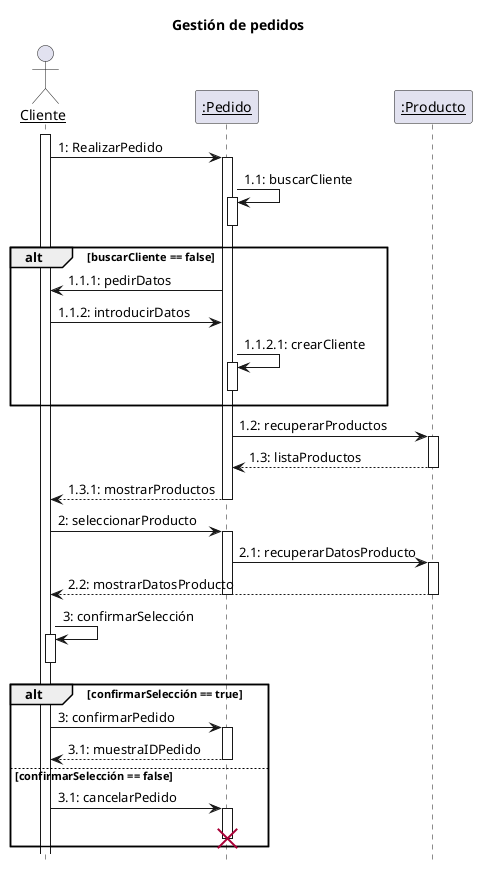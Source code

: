 @startuml
skinparam sequenceParticipant underline
hide footbox

title Gestión de pedidos

actor Cliente 
participant ":Pedido" as Pedido
participant ":Producto" as Producto

Cliente ++
Cliente -> Pedido++: 1: RealizarPedido
Pedido -> Pedido++: 1.1: buscarCliente
deactivate Pedido

alt buscarCliente == false
    Cliente <- Pedido : 1.1.1: pedirDatos
    Cliente -> Pedido : 1.1.2: introducirDatos
    Pedido -> Pedido++: 1.1.2.1: crearCliente
    deactivate Pedido
end

Pedido -> Producto++ : 1.2: recuperarProductos
Pedido <-- Producto : 1.3: listaProductos
deactivate Producto
Cliente <-- Pedido : 1.3.1: mostrarProductos
deactivate Pedido

Cliente -> Pedido++: 2: seleccionarProducto
Pedido -> Producto++ : 2.1: recuperarDatosProducto
Cliente <-- Producto : 2.2: mostrarDatosProducto
deactivate Producto
deactivate Pedido

Cliente -> Cliente++ : 3: confirmarSelección
deactivate Cliente

alt confirmarSelección == true
    Cliente -> Pedido++: 3: confirmarPedido
    Cliente <-- Pedido: 3.1: muestraIDPedido
    deactivate Pedido
else confirmarSelección == false
    Cliente -> Pedido++ : 3.1: cancelarPedido
    destroy Pedido

end

@enduml